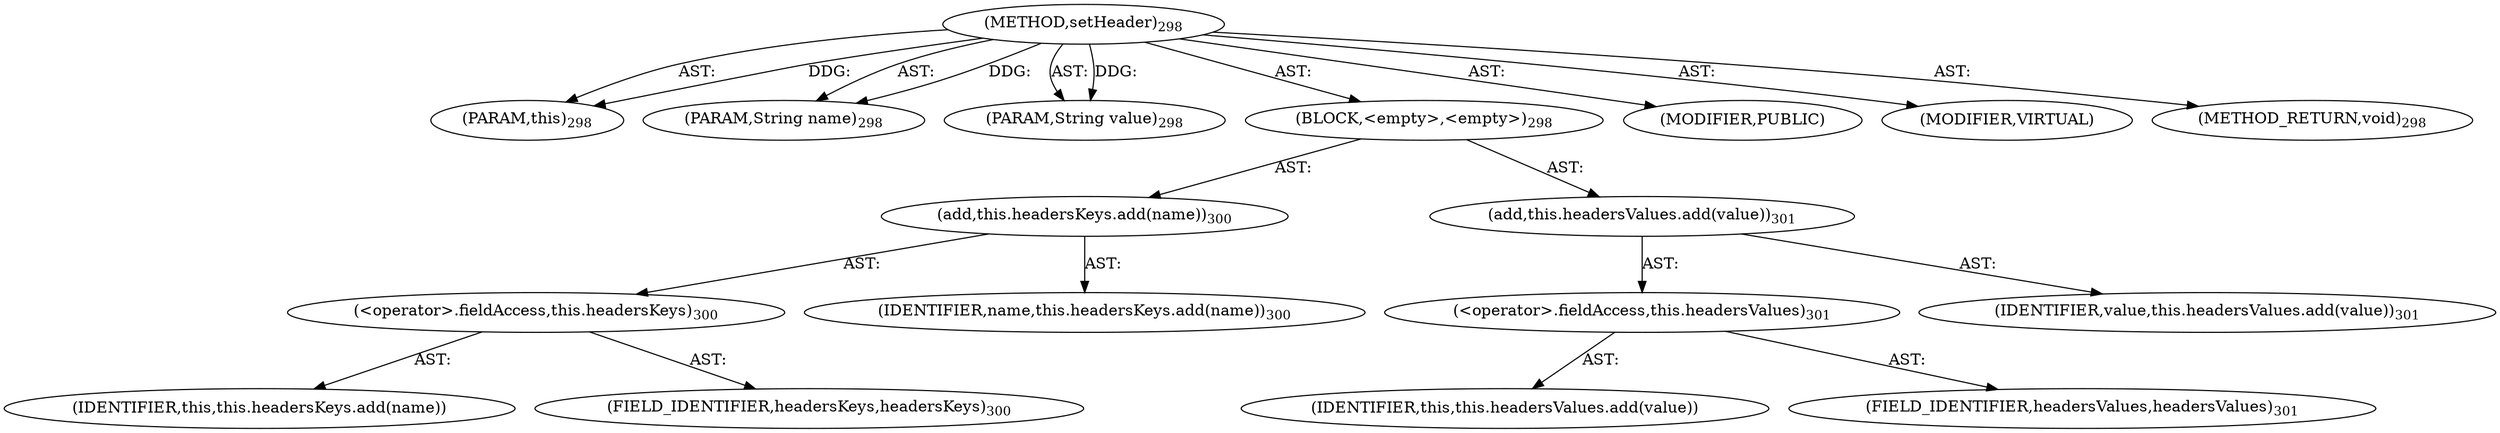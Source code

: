 digraph "setHeader" {  
"111669149706" [label = <(METHOD,setHeader)<SUB>298</SUB>> ]
"115964117032" [label = <(PARAM,this)<SUB>298</SUB>> ]
"115964117033" [label = <(PARAM,String name)<SUB>298</SUB>> ]
"115964117034" [label = <(PARAM,String value)<SUB>298</SUB>> ]
"25769803786" [label = <(BLOCK,&lt;empty&gt;,&lt;empty&gt;)<SUB>298</SUB>> ]
"30064771126" [label = <(add,this.headersKeys.add(name))<SUB>300</SUB>> ]
"30064771127" [label = <(&lt;operator&gt;.fieldAccess,this.headersKeys)<SUB>300</SUB>> ]
"68719476811" [label = <(IDENTIFIER,this,this.headersKeys.add(name))> ]
"55834574869" [label = <(FIELD_IDENTIFIER,headersKeys,headersKeys)<SUB>300</SUB>> ]
"68719476812" [label = <(IDENTIFIER,name,this.headersKeys.add(name))<SUB>300</SUB>> ]
"30064771128" [label = <(add,this.headersValues.add(value))<SUB>301</SUB>> ]
"30064771129" [label = <(&lt;operator&gt;.fieldAccess,this.headersValues)<SUB>301</SUB>> ]
"68719476813" [label = <(IDENTIFIER,this,this.headersValues.add(value))> ]
"55834574870" [label = <(FIELD_IDENTIFIER,headersValues,headersValues)<SUB>301</SUB>> ]
"68719476814" [label = <(IDENTIFIER,value,this.headersValues.add(value))<SUB>301</SUB>> ]
"133143986227" [label = <(MODIFIER,PUBLIC)> ]
"133143986228" [label = <(MODIFIER,VIRTUAL)> ]
"128849018890" [label = <(METHOD_RETURN,void)<SUB>298</SUB>> ]
  "111669149706" -> "115964117032"  [ label = "AST: "] 
  "111669149706" -> "115964117033"  [ label = "AST: "] 
  "111669149706" -> "115964117034"  [ label = "AST: "] 
  "111669149706" -> "25769803786"  [ label = "AST: "] 
  "111669149706" -> "133143986227"  [ label = "AST: "] 
  "111669149706" -> "133143986228"  [ label = "AST: "] 
  "111669149706" -> "128849018890"  [ label = "AST: "] 
  "25769803786" -> "30064771126"  [ label = "AST: "] 
  "25769803786" -> "30064771128"  [ label = "AST: "] 
  "30064771126" -> "30064771127"  [ label = "AST: "] 
  "30064771126" -> "68719476812"  [ label = "AST: "] 
  "30064771127" -> "68719476811"  [ label = "AST: "] 
  "30064771127" -> "55834574869"  [ label = "AST: "] 
  "30064771128" -> "30064771129"  [ label = "AST: "] 
  "30064771128" -> "68719476814"  [ label = "AST: "] 
  "30064771129" -> "68719476813"  [ label = "AST: "] 
  "30064771129" -> "55834574870"  [ label = "AST: "] 
  "111669149706" -> "115964117032"  [ label = "DDG: "] 
  "111669149706" -> "115964117033"  [ label = "DDG: "] 
  "111669149706" -> "115964117034"  [ label = "DDG: "] 
}

